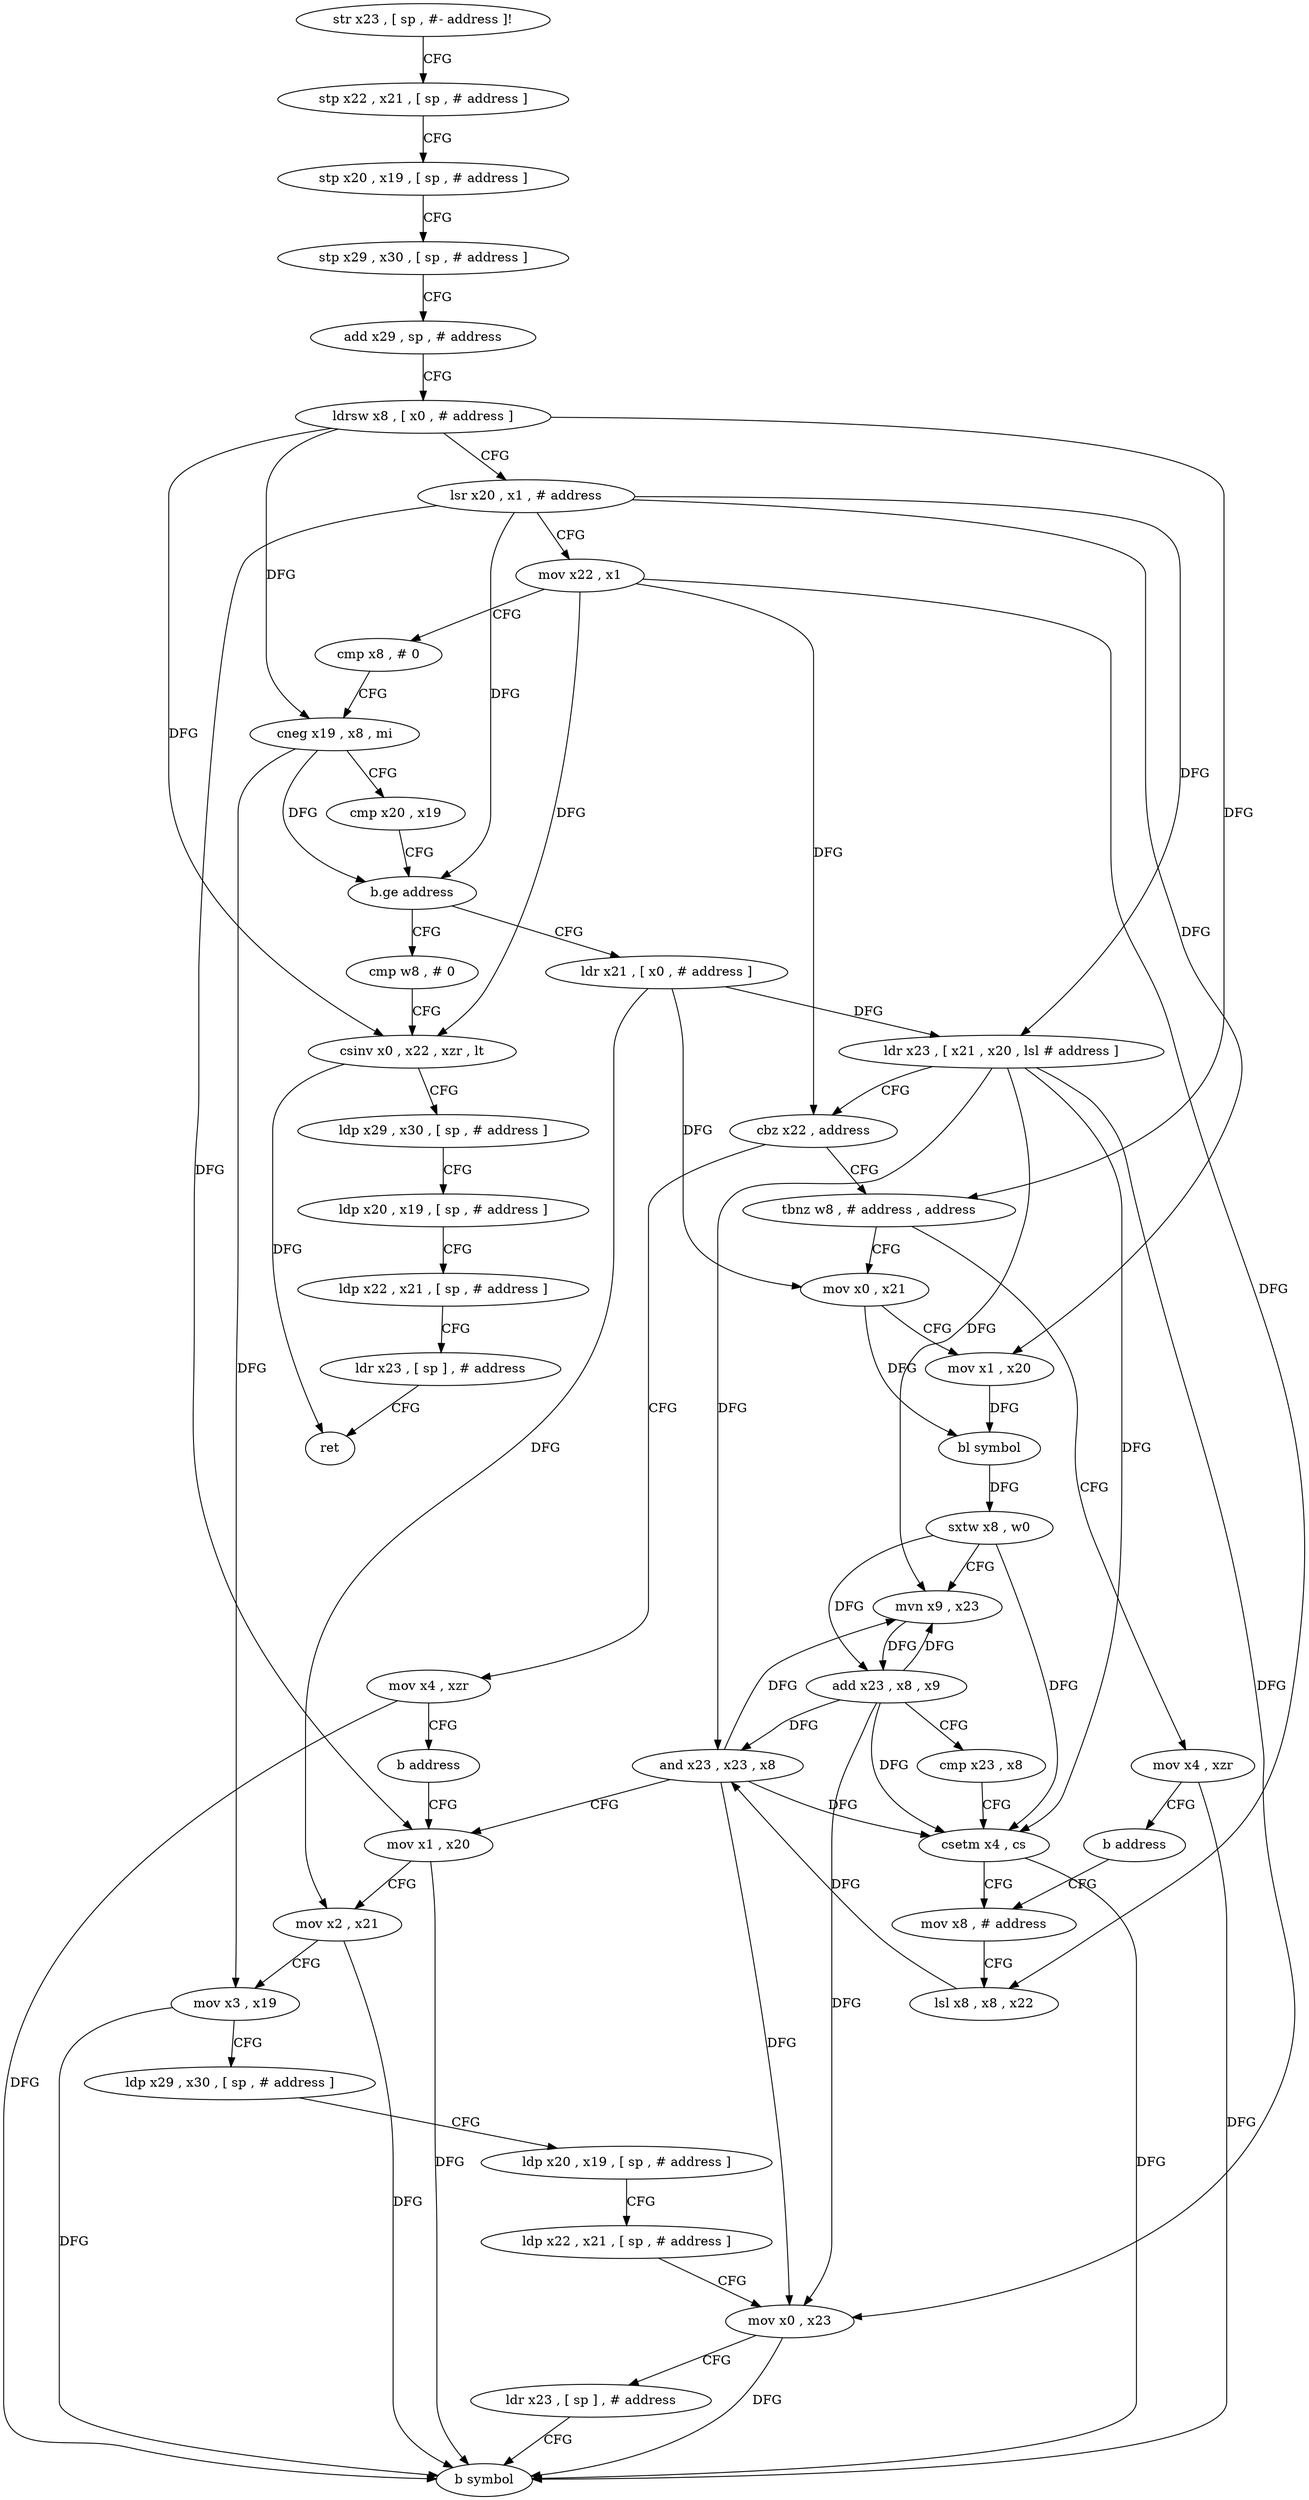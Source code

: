 digraph "func" {
"4238772" [label = "str x23 , [ sp , #- address ]!" ]
"4238776" [label = "stp x22 , x21 , [ sp , # address ]" ]
"4238780" [label = "stp x20 , x19 , [ sp , # address ]" ]
"4238784" [label = "stp x29 , x30 , [ sp , # address ]" ]
"4238788" [label = "add x29 , sp , # address" ]
"4238792" [label = "ldrsw x8 , [ x0 , # address ]" ]
"4238796" [label = "lsr x20 , x1 , # address" ]
"4238800" [label = "mov x22 , x1" ]
"4238804" [label = "cmp x8 , # 0" ]
"4238808" [label = "cneg x19 , x8 , mi" ]
"4238812" [label = "cmp x20 , x19" ]
"4238816" [label = "b.ge address" ]
"4238844" [label = "cmp w8 , # 0" ]
"4238820" [label = "ldr x21 , [ x0 , # address ]" ]
"4238848" [label = "csinv x0 , x22 , xzr , lt" ]
"4238852" [label = "ldp x29 , x30 , [ sp , # address ]" ]
"4238856" [label = "ldp x20 , x19 , [ sp , # address ]" ]
"4238860" [label = "ldp x22 , x21 , [ sp , # address ]" ]
"4238864" [label = "ldr x23 , [ sp ] , # address" ]
"4238868" [label = "ret" ]
"4238824" [label = "ldr x23 , [ x21 , x20 , lsl # address ]" ]
"4238828" [label = "cbz x22 , address" ]
"4238872" [label = "mov x4 , xzr" ]
"4238832" [label = "tbnz w8 , # address , address" ]
"4238876" [label = "b address" ]
"4238924" [label = "mov x1 , x20" ]
"4238880" [label = "mov x0 , x21" ]
"4238836" [label = "mov x4 , xzr" ]
"4238928" [label = "mov x2 , x21" ]
"4238932" [label = "mov x3 , x19" ]
"4238936" [label = "ldp x29 , x30 , [ sp , # address ]" ]
"4238940" [label = "ldp x20 , x19 , [ sp , # address ]" ]
"4238944" [label = "ldp x22 , x21 , [ sp , # address ]" ]
"4238948" [label = "mov x0 , x23" ]
"4238952" [label = "ldr x23 , [ sp ] , # address" ]
"4238956" [label = "b symbol" ]
"4238884" [label = "mov x1 , x20" ]
"4238888" [label = "bl symbol" ]
"4238892" [label = "sxtw x8 , w0" ]
"4238896" [label = "mvn x9 , x23" ]
"4238900" [label = "add x23 , x8 , x9" ]
"4238904" [label = "cmp x23 , x8" ]
"4238908" [label = "csetm x4 , cs" ]
"4238912" [label = "mov x8 , # address" ]
"4238840" [label = "b address" ]
"4238916" [label = "lsl x8 , x8 , x22" ]
"4238920" [label = "and x23 , x23 , x8" ]
"4238772" -> "4238776" [ label = "CFG" ]
"4238776" -> "4238780" [ label = "CFG" ]
"4238780" -> "4238784" [ label = "CFG" ]
"4238784" -> "4238788" [ label = "CFG" ]
"4238788" -> "4238792" [ label = "CFG" ]
"4238792" -> "4238796" [ label = "CFG" ]
"4238792" -> "4238808" [ label = "DFG" ]
"4238792" -> "4238848" [ label = "DFG" ]
"4238792" -> "4238832" [ label = "DFG" ]
"4238796" -> "4238800" [ label = "CFG" ]
"4238796" -> "4238816" [ label = "DFG" ]
"4238796" -> "4238824" [ label = "DFG" ]
"4238796" -> "4238924" [ label = "DFG" ]
"4238796" -> "4238884" [ label = "DFG" ]
"4238800" -> "4238804" [ label = "CFG" ]
"4238800" -> "4238828" [ label = "DFG" ]
"4238800" -> "4238848" [ label = "DFG" ]
"4238800" -> "4238916" [ label = "DFG" ]
"4238804" -> "4238808" [ label = "CFG" ]
"4238808" -> "4238812" [ label = "CFG" ]
"4238808" -> "4238816" [ label = "DFG" ]
"4238808" -> "4238932" [ label = "DFG" ]
"4238812" -> "4238816" [ label = "CFG" ]
"4238816" -> "4238844" [ label = "CFG" ]
"4238816" -> "4238820" [ label = "CFG" ]
"4238844" -> "4238848" [ label = "CFG" ]
"4238820" -> "4238824" [ label = "DFG" ]
"4238820" -> "4238928" [ label = "DFG" ]
"4238820" -> "4238880" [ label = "DFG" ]
"4238848" -> "4238852" [ label = "CFG" ]
"4238848" -> "4238868" [ label = "DFG" ]
"4238852" -> "4238856" [ label = "CFG" ]
"4238856" -> "4238860" [ label = "CFG" ]
"4238860" -> "4238864" [ label = "CFG" ]
"4238864" -> "4238868" [ label = "CFG" ]
"4238824" -> "4238828" [ label = "CFG" ]
"4238824" -> "4238948" [ label = "DFG" ]
"4238824" -> "4238896" [ label = "DFG" ]
"4238824" -> "4238908" [ label = "DFG" ]
"4238824" -> "4238920" [ label = "DFG" ]
"4238828" -> "4238872" [ label = "CFG" ]
"4238828" -> "4238832" [ label = "CFG" ]
"4238872" -> "4238876" [ label = "CFG" ]
"4238872" -> "4238956" [ label = "DFG" ]
"4238832" -> "4238880" [ label = "CFG" ]
"4238832" -> "4238836" [ label = "CFG" ]
"4238876" -> "4238924" [ label = "CFG" ]
"4238924" -> "4238928" [ label = "CFG" ]
"4238924" -> "4238956" [ label = "DFG" ]
"4238880" -> "4238884" [ label = "CFG" ]
"4238880" -> "4238888" [ label = "DFG" ]
"4238836" -> "4238840" [ label = "CFG" ]
"4238836" -> "4238956" [ label = "DFG" ]
"4238928" -> "4238932" [ label = "CFG" ]
"4238928" -> "4238956" [ label = "DFG" ]
"4238932" -> "4238936" [ label = "CFG" ]
"4238932" -> "4238956" [ label = "DFG" ]
"4238936" -> "4238940" [ label = "CFG" ]
"4238940" -> "4238944" [ label = "CFG" ]
"4238944" -> "4238948" [ label = "CFG" ]
"4238948" -> "4238952" [ label = "CFG" ]
"4238948" -> "4238956" [ label = "DFG" ]
"4238952" -> "4238956" [ label = "CFG" ]
"4238884" -> "4238888" [ label = "DFG" ]
"4238888" -> "4238892" [ label = "DFG" ]
"4238892" -> "4238896" [ label = "CFG" ]
"4238892" -> "4238900" [ label = "DFG" ]
"4238892" -> "4238908" [ label = "DFG" ]
"4238896" -> "4238900" [ label = "DFG" ]
"4238900" -> "4238904" [ label = "CFG" ]
"4238900" -> "4238948" [ label = "DFG" ]
"4238900" -> "4238896" [ label = "DFG" ]
"4238900" -> "4238908" [ label = "DFG" ]
"4238900" -> "4238920" [ label = "DFG" ]
"4238904" -> "4238908" [ label = "CFG" ]
"4238908" -> "4238912" [ label = "CFG" ]
"4238908" -> "4238956" [ label = "DFG" ]
"4238912" -> "4238916" [ label = "CFG" ]
"4238840" -> "4238912" [ label = "CFG" ]
"4238916" -> "4238920" [ label = "DFG" ]
"4238920" -> "4238924" [ label = "CFG" ]
"4238920" -> "4238948" [ label = "DFG" ]
"4238920" -> "4238896" [ label = "DFG" ]
"4238920" -> "4238908" [ label = "DFG" ]
}
